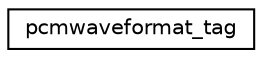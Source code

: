 digraph G
{
  edge [fontname="Helvetica",fontsize="10",labelfontname="Helvetica",labelfontsize="10"];
  node [fontname="Helvetica",fontsize="10",shape=record];
  rankdir="LR";
  Node1 [label="pcmwaveformat_tag",height=0.2,width=0.4,color="black", fillcolor="white", style="filled",URL="$structpcmwaveformat__tag.html"];
}
